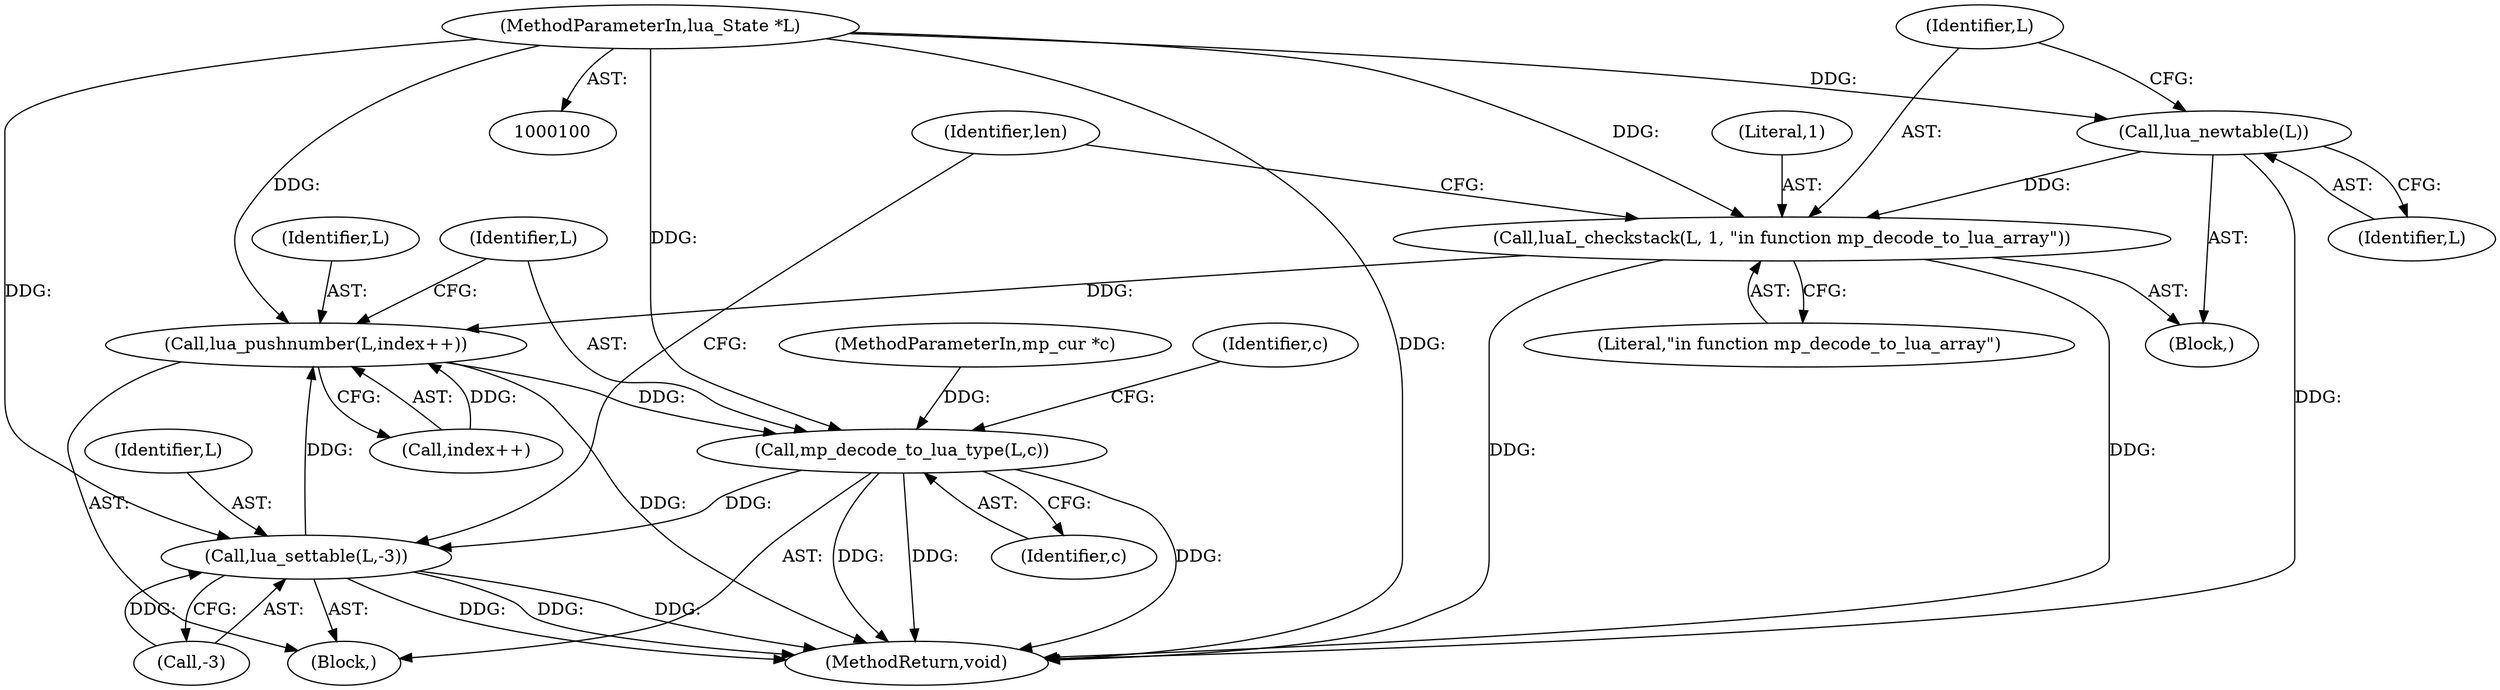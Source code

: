 digraph "0_redis_5ccb6f7a791bf3490357b00a898885759d98bab0@pointer" {
"1000101" [label="(MethodParameterIn,lua_State *L)"];
"1000113" [label="(Call,lua_newtable(L))"];
"1000115" [label="(Call,luaL_checkstack(L, 1, \"in function mp_decode_to_lua_array\"))"];
"1000123" [label="(Call,lua_pushnumber(L,index++))"];
"1000127" [label="(Call,mp_decode_to_lua_type(L,c))"];
"1000135" [label="(Call,lua_settable(L,-3))"];
"1000128" [label="(Identifier,L)"];
"1000135" [label="(Call,lua_settable(L,-3))"];
"1000101" [label="(MethodParameterIn,lua_State *L)"];
"1000117" [label="(Literal,1)"];
"1000122" [label="(Block,)"];
"1000113" [label="(Call,lua_newtable(L))"];
"1000139" [label="(MethodReturn,void)"];
"1000125" [label="(Call,index++)"];
"1000104" [label="(Block,)"];
"1000116" [label="(Identifier,L)"];
"1000137" [label="(Call,-3)"];
"1000127" [label="(Call,mp_decode_to_lua_type(L,c))"];
"1000118" [label="(Literal,\"in function mp_decode_to_lua_array\")"];
"1000132" [label="(Identifier,c)"];
"1000115" [label="(Call,luaL_checkstack(L, 1, \"in function mp_decode_to_lua_array\"))"];
"1000121" [label="(Identifier,len)"];
"1000114" [label="(Identifier,L)"];
"1000123" [label="(Call,lua_pushnumber(L,index++))"];
"1000136" [label="(Identifier,L)"];
"1000124" [label="(Identifier,L)"];
"1000129" [label="(Identifier,c)"];
"1000102" [label="(MethodParameterIn,mp_cur *c)"];
"1000101" -> "1000100"  [label="AST: "];
"1000101" -> "1000139"  [label="DDG: "];
"1000101" -> "1000113"  [label="DDG: "];
"1000101" -> "1000115"  [label="DDG: "];
"1000101" -> "1000123"  [label="DDG: "];
"1000101" -> "1000127"  [label="DDG: "];
"1000101" -> "1000135"  [label="DDG: "];
"1000113" -> "1000104"  [label="AST: "];
"1000113" -> "1000114"  [label="CFG: "];
"1000114" -> "1000113"  [label="AST: "];
"1000116" -> "1000113"  [label="CFG: "];
"1000113" -> "1000139"  [label="DDG: "];
"1000113" -> "1000115"  [label="DDG: "];
"1000115" -> "1000104"  [label="AST: "];
"1000115" -> "1000118"  [label="CFG: "];
"1000116" -> "1000115"  [label="AST: "];
"1000117" -> "1000115"  [label="AST: "];
"1000118" -> "1000115"  [label="AST: "];
"1000121" -> "1000115"  [label="CFG: "];
"1000115" -> "1000139"  [label="DDG: "];
"1000115" -> "1000139"  [label="DDG: "];
"1000115" -> "1000123"  [label="DDG: "];
"1000123" -> "1000122"  [label="AST: "];
"1000123" -> "1000125"  [label="CFG: "];
"1000124" -> "1000123"  [label="AST: "];
"1000125" -> "1000123"  [label="AST: "];
"1000128" -> "1000123"  [label="CFG: "];
"1000123" -> "1000139"  [label="DDG: "];
"1000135" -> "1000123"  [label="DDG: "];
"1000125" -> "1000123"  [label="DDG: "];
"1000123" -> "1000127"  [label="DDG: "];
"1000127" -> "1000122"  [label="AST: "];
"1000127" -> "1000129"  [label="CFG: "];
"1000128" -> "1000127"  [label="AST: "];
"1000129" -> "1000127"  [label="AST: "];
"1000132" -> "1000127"  [label="CFG: "];
"1000127" -> "1000139"  [label="DDG: "];
"1000127" -> "1000139"  [label="DDG: "];
"1000127" -> "1000139"  [label="DDG: "];
"1000102" -> "1000127"  [label="DDG: "];
"1000127" -> "1000135"  [label="DDG: "];
"1000135" -> "1000122"  [label="AST: "];
"1000135" -> "1000137"  [label="CFG: "];
"1000136" -> "1000135"  [label="AST: "];
"1000137" -> "1000135"  [label="AST: "];
"1000121" -> "1000135"  [label="CFG: "];
"1000135" -> "1000139"  [label="DDG: "];
"1000135" -> "1000139"  [label="DDG: "];
"1000135" -> "1000139"  [label="DDG: "];
"1000137" -> "1000135"  [label="DDG: "];
}
